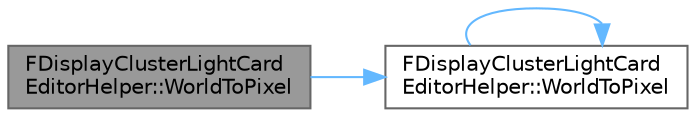 digraph "FDisplayClusterLightCardEditorHelper::WorldToPixel"
{
 // INTERACTIVE_SVG=YES
 // LATEX_PDF_SIZE
  bgcolor="transparent";
  edge [fontname=Helvetica,fontsize=10,labelfontname=Helvetica,labelfontsize=10];
  node [fontname=Helvetica,fontsize=10,shape=box,height=0.2,width=0.4];
  rankdir="LR";
  Node1 [id="Node000001",label="FDisplayClusterLightCard\lEditorHelper::WorldToPixel",height=0.2,width=0.4,color="gray40", fillcolor="grey60", style="filled", fontcolor="black",tooltip="Converts a world coordinate into a point in screen space using a specific projection mode,..."];
  Node1 -> Node2 [id="edge1_Node000001_Node000002",color="steelblue1",style="solid",tooltip=" "];
  Node2 [id="Node000002",label="FDisplayClusterLightCard\lEditorHelper::WorldToPixel",height=0.2,width=0.4,color="grey40", fillcolor="white", style="filled",URL="$d3/dcc/structFDisplayClusterLightCardEditorHelper.html#abdb22070021372344ce6196338957975",tooltip="Converts a world coordinate into a point in screen space, and returns true if the world position is o..."];
  Node2 -> Node2 [id="edge2_Node000002_Node000002",color="steelblue1",style="solid",tooltip=" "];
}
